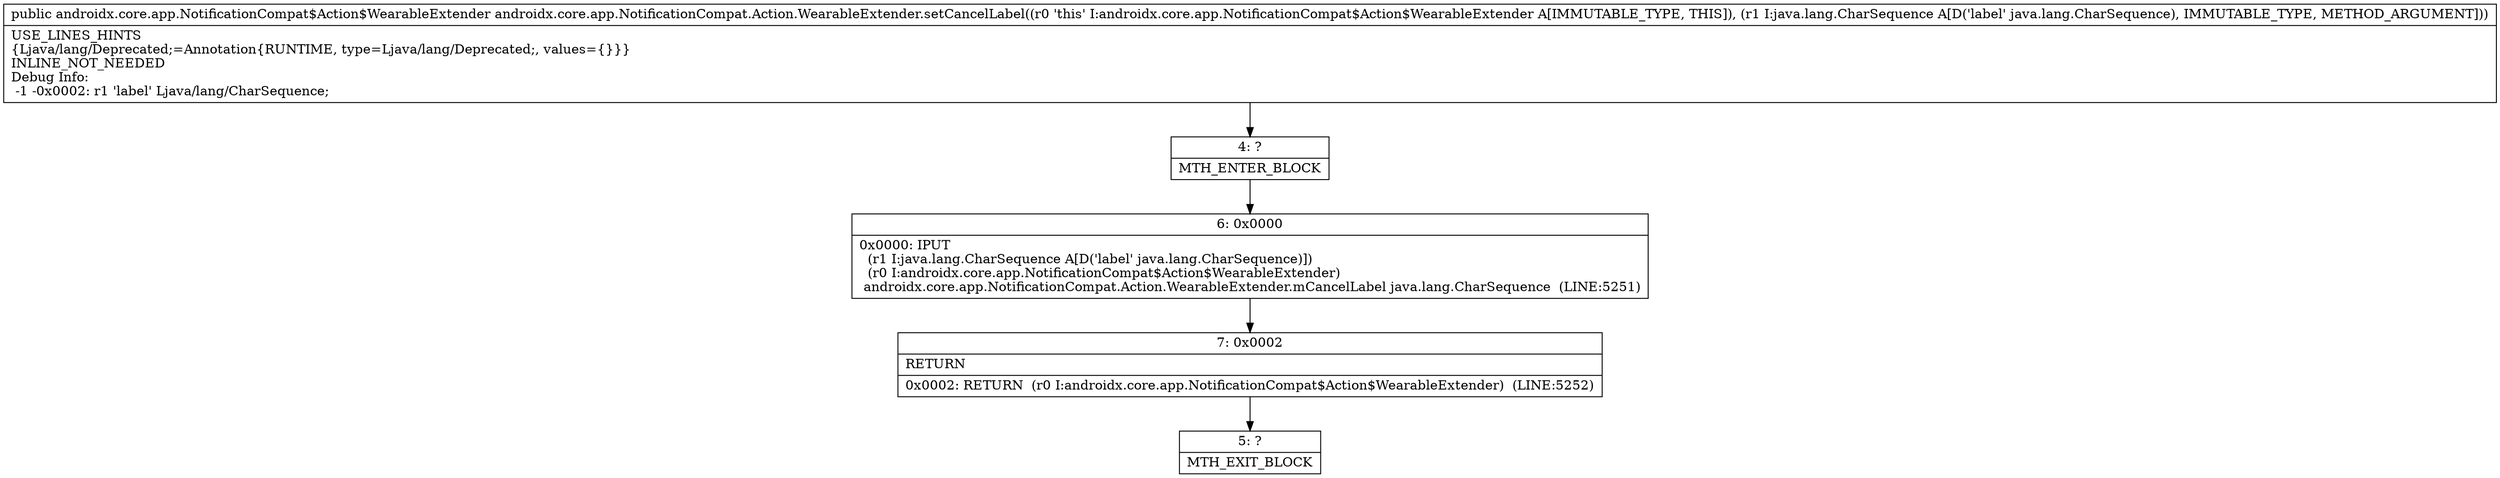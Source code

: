 digraph "CFG forandroidx.core.app.NotificationCompat.Action.WearableExtender.setCancelLabel(Ljava\/lang\/CharSequence;)Landroidx\/core\/app\/NotificationCompat$Action$WearableExtender;" {
Node_4 [shape=record,label="{4\:\ ?|MTH_ENTER_BLOCK\l}"];
Node_6 [shape=record,label="{6\:\ 0x0000|0x0000: IPUT  \l  (r1 I:java.lang.CharSequence A[D('label' java.lang.CharSequence)])\l  (r0 I:androidx.core.app.NotificationCompat$Action$WearableExtender)\l androidx.core.app.NotificationCompat.Action.WearableExtender.mCancelLabel java.lang.CharSequence  (LINE:5251)\l}"];
Node_7 [shape=record,label="{7\:\ 0x0002|RETURN\l|0x0002: RETURN  (r0 I:androidx.core.app.NotificationCompat$Action$WearableExtender)  (LINE:5252)\l}"];
Node_5 [shape=record,label="{5\:\ ?|MTH_EXIT_BLOCK\l}"];
MethodNode[shape=record,label="{public androidx.core.app.NotificationCompat$Action$WearableExtender androidx.core.app.NotificationCompat.Action.WearableExtender.setCancelLabel((r0 'this' I:androidx.core.app.NotificationCompat$Action$WearableExtender A[IMMUTABLE_TYPE, THIS]), (r1 I:java.lang.CharSequence A[D('label' java.lang.CharSequence), IMMUTABLE_TYPE, METHOD_ARGUMENT]))  | USE_LINES_HINTS\l\{Ljava\/lang\/Deprecated;=Annotation\{RUNTIME, type=Ljava\/lang\/Deprecated;, values=\{\}\}\}\lINLINE_NOT_NEEDED\lDebug Info:\l  \-1 \-0x0002: r1 'label' Ljava\/lang\/CharSequence;\l}"];
MethodNode -> Node_4;Node_4 -> Node_6;
Node_6 -> Node_7;
Node_7 -> Node_5;
}

